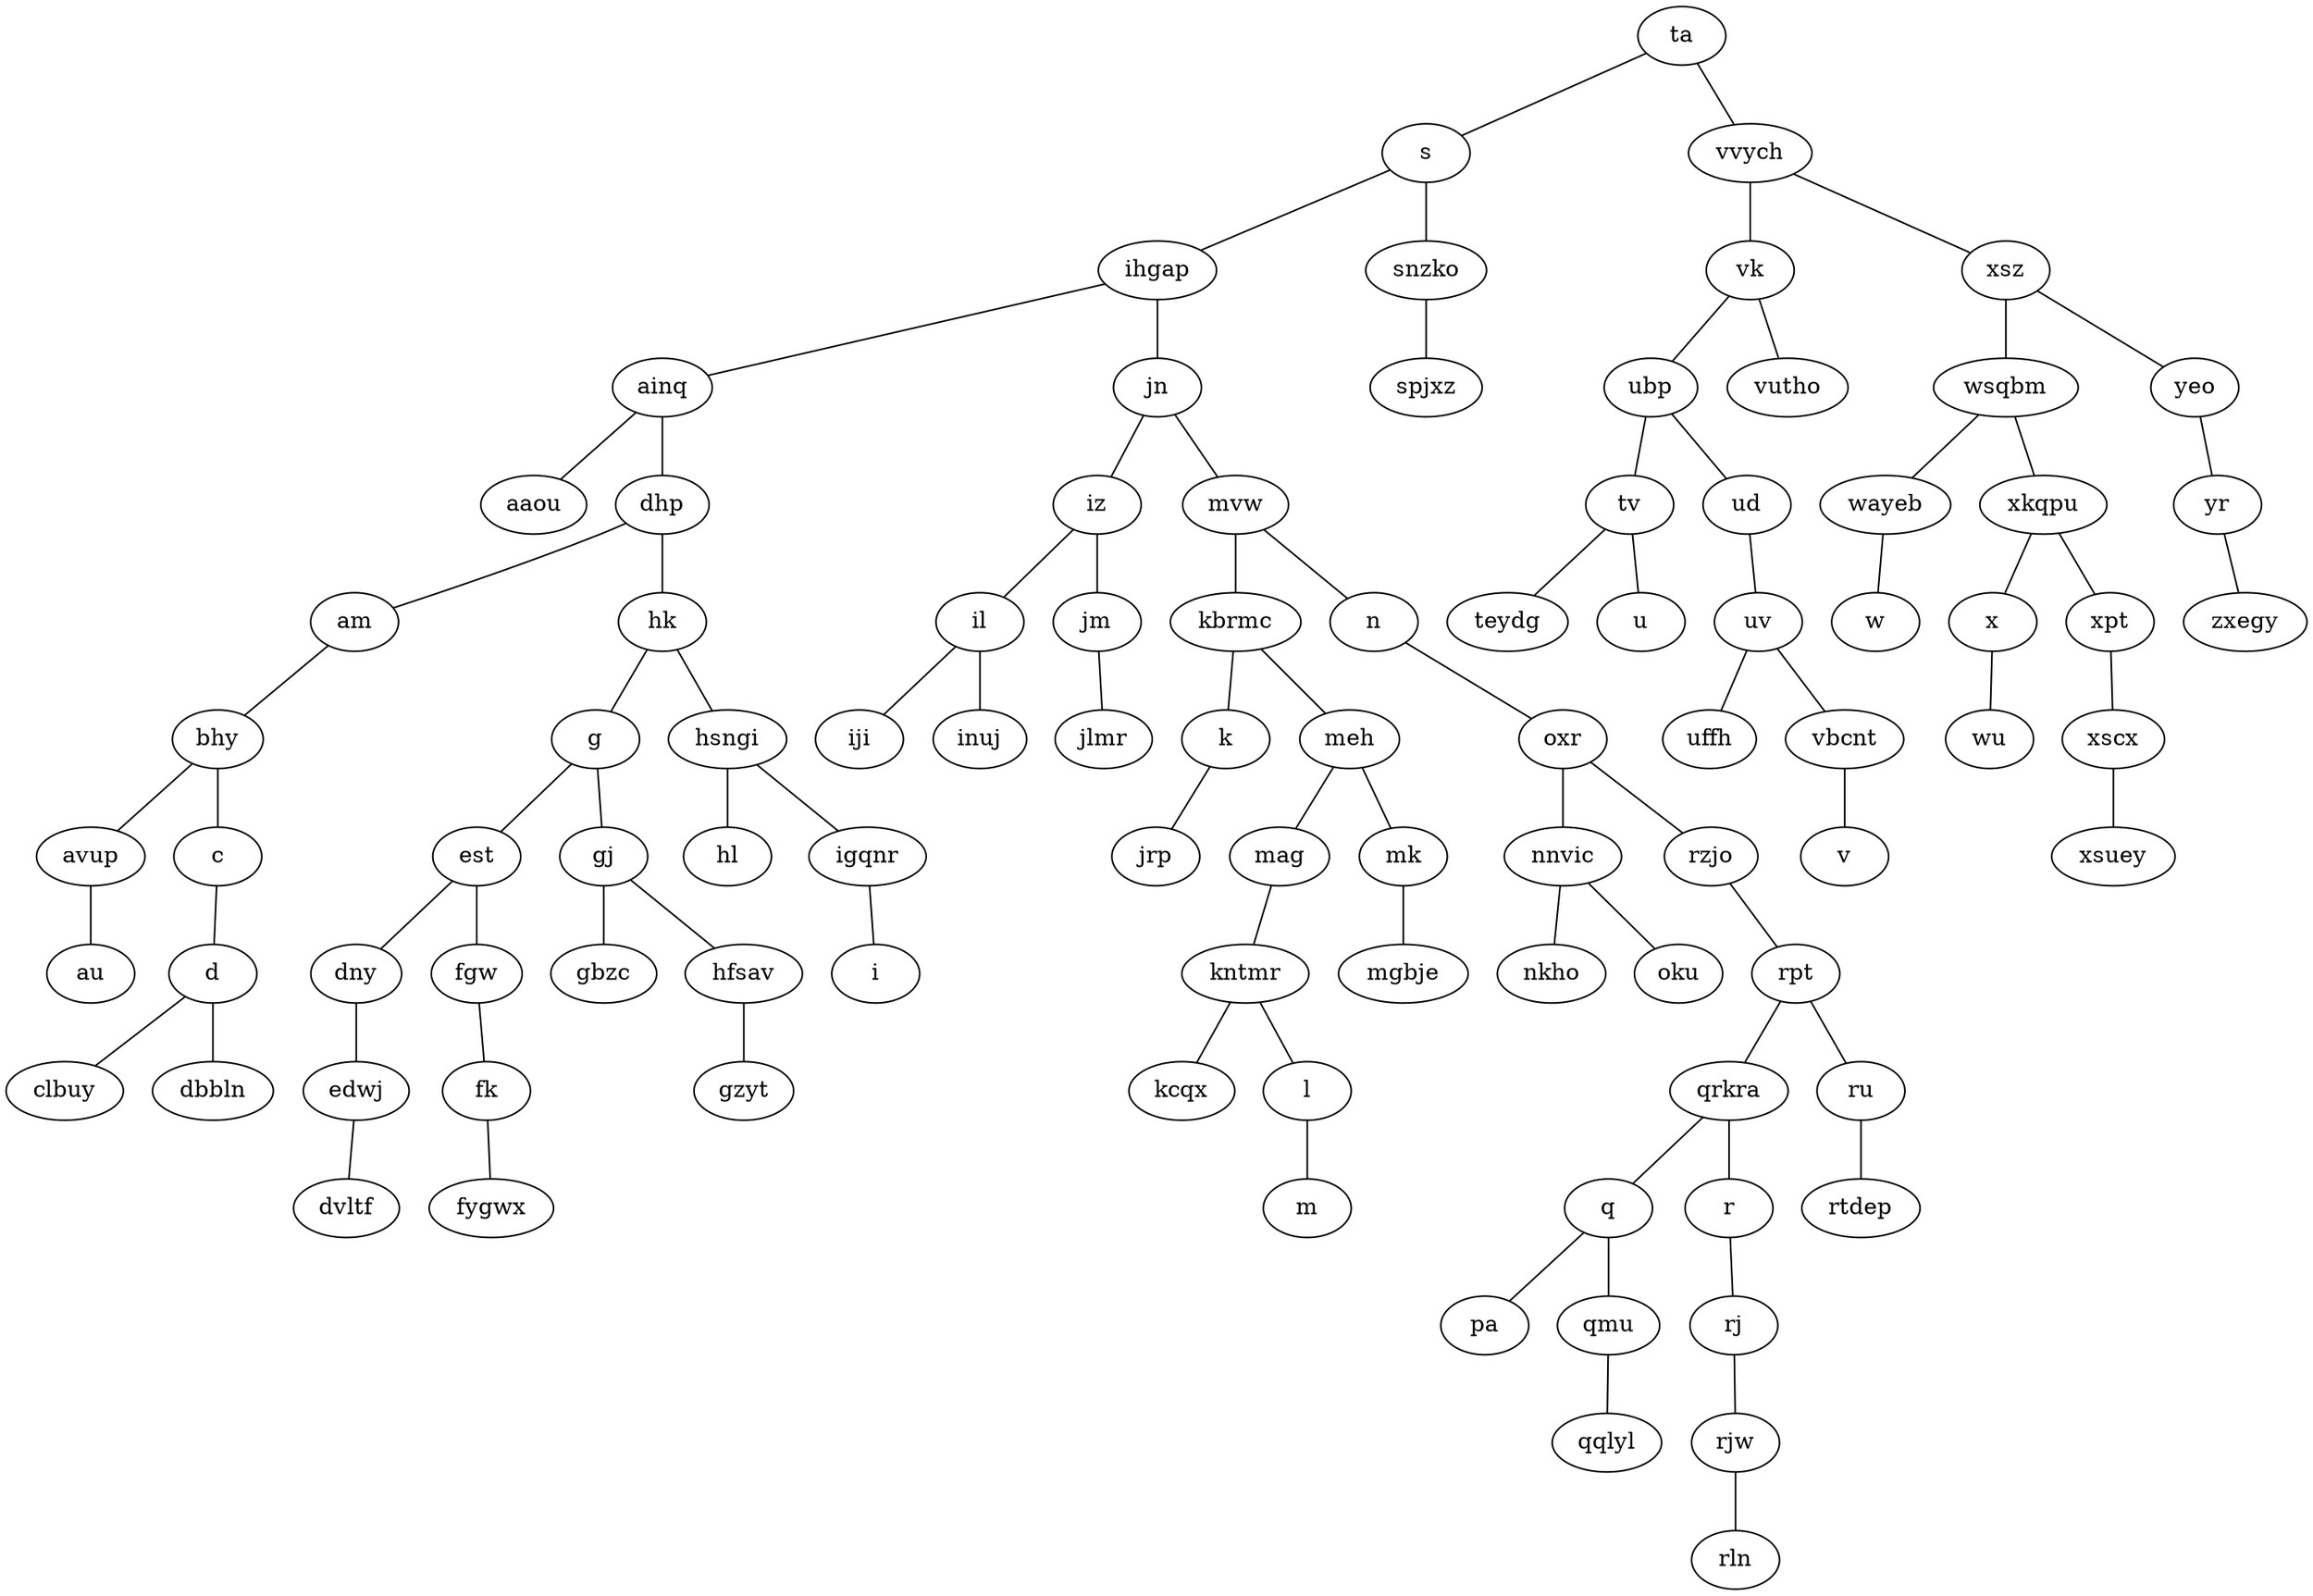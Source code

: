 graph rbtree {
ta -- s
ta -- vvych;
s -- ihgap
s -- snzko;
vvych -- vk
vvych -- xsz;
ihgap -- ainq
ihgap -- jn;
snzko -- spjxz;
vk -- ubp
vk -- vutho;
xsz -- wsqbm
xsz -- yeo;
ainq -- aaou
ainq -- dhp;
jn -- iz
jn -- mvw;
ubp -- tv
ubp -- ud;
wsqbm -- wayeb
wsqbm -- xkqpu;
yeo -- yr;
dhp -- am
dhp -- hk;
iz -- il
iz -- jm;
mvw -- kbrmc
mvw -- n;
tv -- teydg
tv -- u;
ud -- uv;
wayeb -- w
xkqpu -- x
xkqpu -- xpt;
yr -- zxegy;
am -- bhy;
hk -- g
hk -- hsngi;
il -- iji
il -- inuj;
jm -- jlmr
kbrmc -- k
kbrmc -- meh;
n -- oxr;
uv -- uffh
uv -- vbcnt;
x -- wu
xpt -- xscx;
bhy -- avup
bhy -- c;
g -- est
g -- gj;
hsngi -- hl
hsngi -- igqnr;
k -- jrp
meh -- mag
meh -- mk;
oxr -- nnvic
oxr -- rzjo;
vbcnt -- v
xscx -- xsuey;
avup -- au
c -- d;
est -- dny
est -- fgw;
gj -- gbzc
gj -- hfsav;
igqnr -- i
mag -- kntmr
mk -- mgbje
nnvic -- nkho
nnvic -- oku;
rzjo -- rpt
d -- clbuy
d -- dbbln;
dny -- edwj;
fgw -- fk;
hfsav -- gzyt
kntmr -- kcqx
kntmr -- l;
rpt -- qrkra
rpt -- ru;
edwj -- dvltf
fk -- fygwx;
l -- m;
qrkra -- q
qrkra -- r;
ru -- rtdep
q -- pa
q -- qmu;
r -- rj;
qmu -- qqlyl;
rj -- rjw;
rjw -- rln;
}
